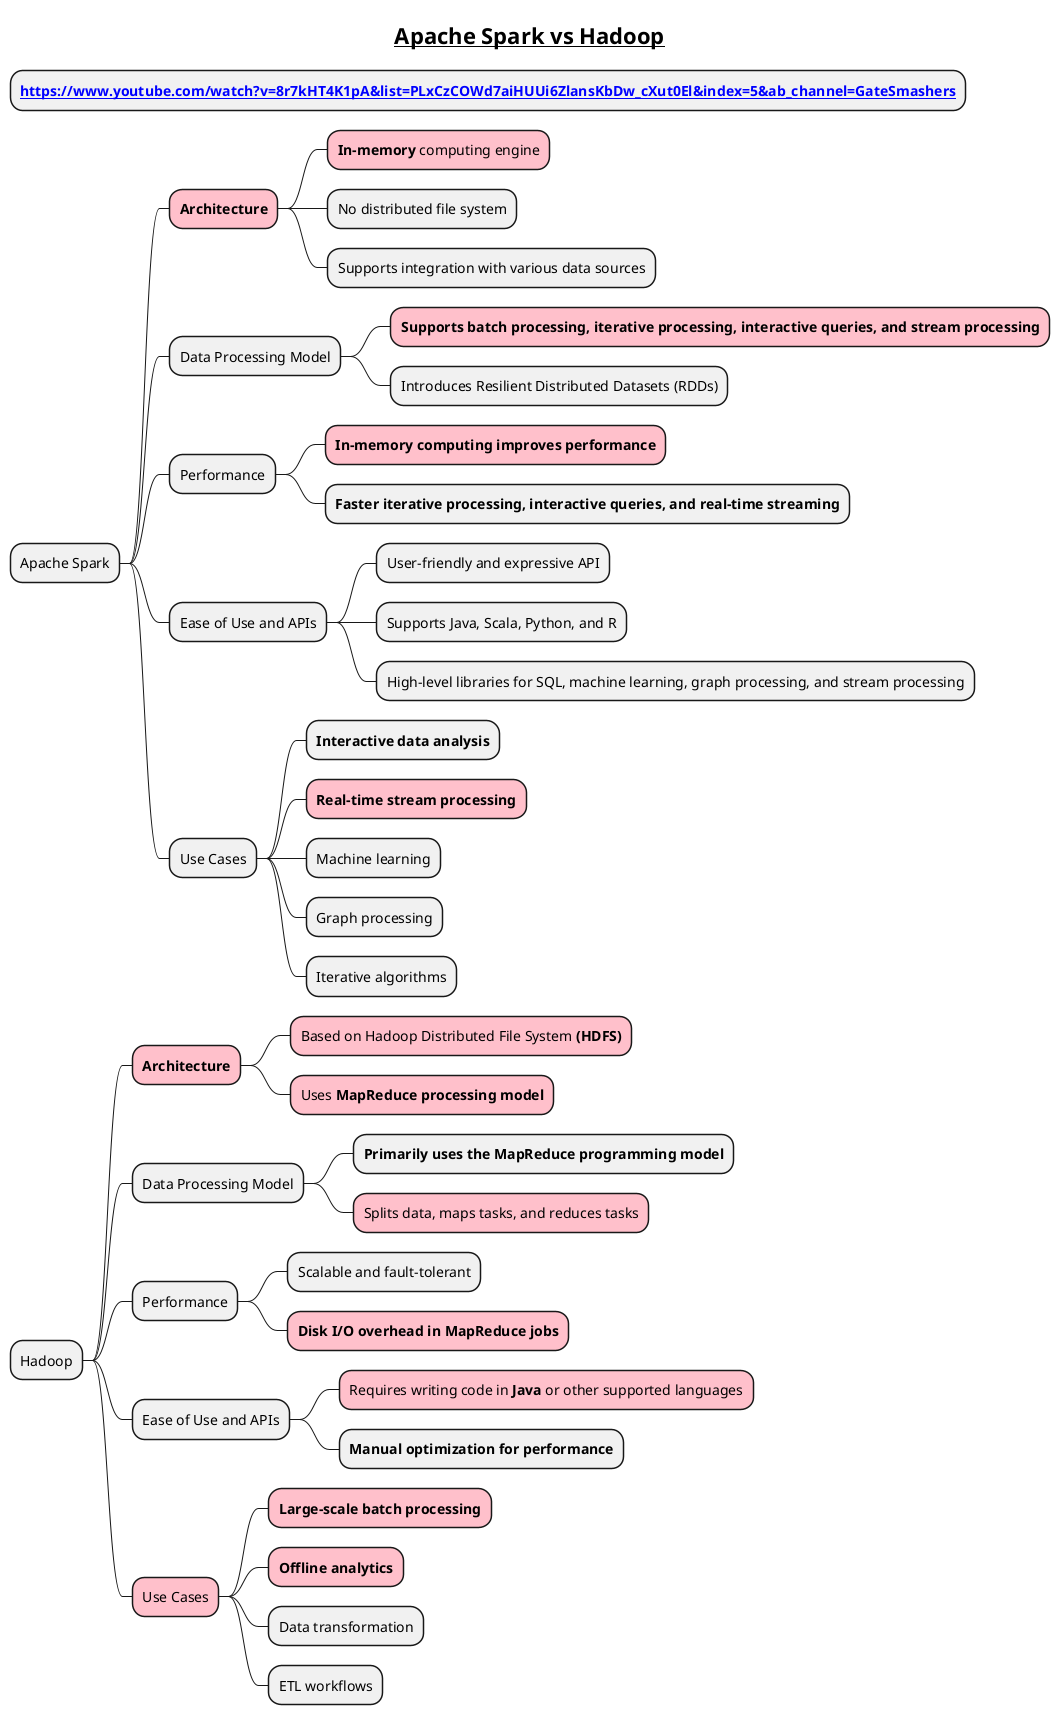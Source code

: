 @startmindmap
title =__Apache Spark vs Hadoop__

* **[[https://www.youtube.com/watch?v=8r7kHT4K1pA&list=PLxCzCOWd7aiHUUi6ZlansKbDw_cXut0El&index=5&ab_channel=GateSmashers]]**

* Apache Spark
**[#pink] **Architecture**
***[#pink] **In-memory** computing engine
*** No distributed file system
*** Supports integration with various data sources
** Data Processing Model
***[#pink] **Supports batch processing, iterative processing, interactive queries, and stream processing**
*** Introduces Resilient Distributed Datasets (RDDs)
** Performance
***[#pink] **In-memory computing improves performance**
*** **Faster iterative processing, interactive queries, and real-time streaming**
** Ease of Use and APIs
*** User-friendly and expressive API
*** Supports Java, Scala, Python, and R
*** High-level libraries for SQL, machine learning, graph processing, and stream processing
** Use Cases
*** **Interactive data analysis**
***[#pink] **Real-time stream processing**
*** Machine learning
*** Graph processing
*** Iterative algorithms

* Hadoop
**[#pink] **Architecture**
***[#pink] Based on Hadoop Distributed File System **(HDFS)**
***[#pink] Uses **MapReduce processing model**
** Data Processing Model
*** **Primarily uses the MapReduce programming model**
***[#pink] Splits data, maps tasks, and reduces tasks
** Performance
*** Scalable and fault-tolerant
***[#pink] **Disk I/O overhead in MapReduce jobs**
** Ease of Use and APIs
***[#pink] Requires writing code in **Java** or other supported languages
*** **Manual optimization for performance**
**[#pink] Use Cases
***[#pink] **Large-scale batch processing**
***[#pink] **Offline analytics**
*** Data transformation
*** ETL workflows

@endmindmap
